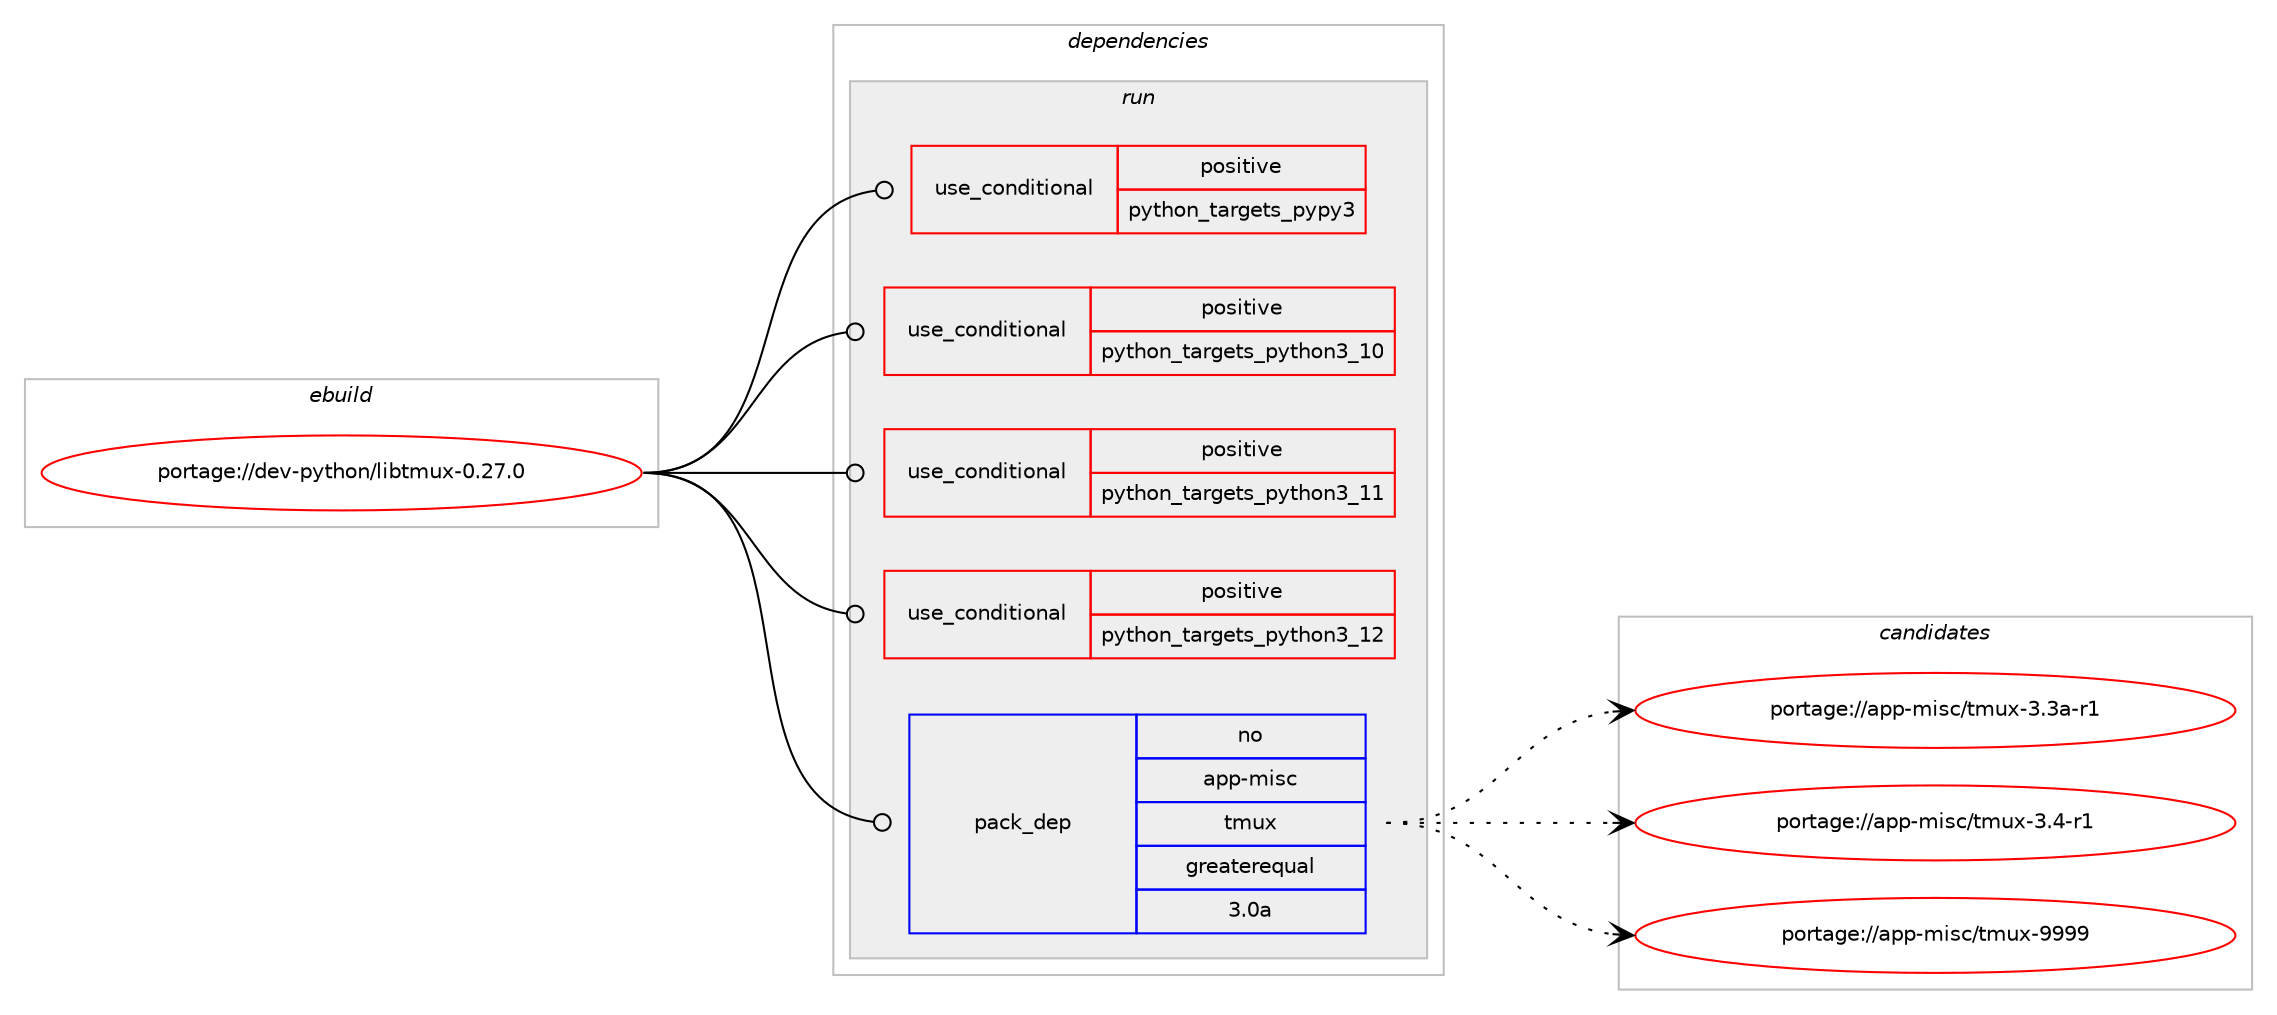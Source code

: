 digraph prolog {

# *************
# Graph options
# *************

newrank=true;
concentrate=true;
compound=true;
graph [rankdir=LR,fontname=Helvetica,fontsize=10,ranksep=1.5];#, ranksep=2.5, nodesep=0.2];
edge  [arrowhead=vee];
node  [fontname=Helvetica,fontsize=10];

# **********
# The ebuild
# **********

subgraph cluster_leftcol {
color=gray;
rank=same;
label=<<i>ebuild</i>>;
id [label="portage://dev-python/libtmux-0.27.0", color=red, width=4, href="../dev-python/libtmux-0.27.0.svg"];
}

# ****************
# The dependencies
# ****************

subgraph cluster_midcol {
color=gray;
label=<<i>dependencies</i>>;
subgraph cluster_compile {
fillcolor="#eeeeee";
style=filled;
label=<<i>compile</i>>;
}
subgraph cluster_compileandrun {
fillcolor="#eeeeee";
style=filled;
label=<<i>compile and run</i>>;
}
subgraph cluster_run {
fillcolor="#eeeeee";
style=filled;
label=<<i>run</i>>;
subgraph cond33373 {
dependency75387 [label=<<TABLE BORDER="0" CELLBORDER="1" CELLSPACING="0" CELLPADDING="4"><TR><TD ROWSPAN="3" CELLPADDING="10">use_conditional</TD></TR><TR><TD>positive</TD></TR><TR><TD>python_targets_pypy3</TD></TR></TABLE>>, shape=none, color=red];
# *** BEGIN UNKNOWN DEPENDENCY TYPE (TODO) ***
# dependency75387 -> package_dependency(portage://dev-python/libtmux-0.27.0,run,no,dev-python,pypy3,none,[,,],any_same_slot,[])
# *** END UNKNOWN DEPENDENCY TYPE (TODO) ***

}
id:e -> dependency75387:w [weight=20,style="solid",arrowhead="odot"];
subgraph cond33374 {
dependency75388 [label=<<TABLE BORDER="0" CELLBORDER="1" CELLSPACING="0" CELLPADDING="4"><TR><TD ROWSPAN="3" CELLPADDING="10">use_conditional</TD></TR><TR><TD>positive</TD></TR><TR><TD>python_targets_python3_10</TD></TR></TABLE>>, shape=none, color=red];
# *** BEGIN UNKNOWN DEPENDENCY TYPE (TODO) ***
# dependency75388 -> package_dependency(portage://dev-python/libtmux-0.27.0,run,no,dev-lang,python,none,[,,],[slot(3.10)],[])
# *** END UNKNOWN DEPENDENCY TYPE (TODO) ***

}
id:e -> dependency75388:w [weight=20,style="solid",arrowhead="odot"];
subgraph cond33375 {
dependency75389 [label=<<TABLE BORDER="0" CELLBORDER="1" CELLSPACING="0" CELLPADDING="4"><TR><TD ROWSPAN="3" CELLPADDING="10">use_conditional</TD></TR><TR><TD>positive</TD></TR><TR><TD>python_targets_python3_11</TD></TR></TABLE>>, shape=none, color=red];
# *** BEGIN UNKNOWN DEPENDENCY TYPE (TODO) ***
# dependency75389 -> package_dependency(portage://dev-python/libtmux-0.27.0,run,no,dev-lang,python,none,[,,],[slot(3.11)],[])
# *** END UNKNOWN DEPENDENCY TYPE (TODO) ***

}
id:e -> dependency75389:w [weight=20,style="solid",arrowhead="odot"];
subgraph cond33376 {
dependency75390 [label=<<TABLE BORDER="0" CELLBORDER="1" CELLSPACING="0" CELLPADDING="4"><TR><TD ROWSPAN="3" CELLPADDING="10">use_conditional</TD></TR><TR><TD>positive</TD></TR><TR><TD>python_targets_python3_12</TD></TR></TABLE>>, shape=none, color=red];
# *** BEGIN UNKNOWN DEPENDENCY TYPE (TODO) ***
# dependency75390 -> package_dependency(portage://dev-python/libtmux-0.27.0,run,no,dev-lang,python,none,[,,],[slot(3.12)],[])
# *** END UNKNOWN DEPENDENCY TYPE (TODO) ***

}
id:e -> dependency75390:w [weight=20,style="solid",arrowhead="odot"];
subgraph pack40799 {
dependency75391 [label=<<TABLE BORDER="0" CELLBORDER="1" CELLSPACING="0" CELLPADDING="4" WIDTH="220"><TR><TD ROWSPAN="6" CELLPADDING="30">pack_dep</TD></TR><TR><TD WIDTH="110">no</TD></TR><TR><TD>app-misc</TD></TR><TR><TD>tmux</TD></TR><TR><TD>greaterequal</TD></TR><TR><TD>3.0a</TD></TR></TABLE>>, shape=none, color=blue];
}
id:e -> dependency75391:w [weight=20,style="solid",arrowhead="odot"];
}
}

# **************
# The candidates
# **************

subgraph cluster_choices {
rank=same;
color=gray;
label=<<i>candidates</i>>;

subgraph choice40799 {
color=black;
nodesep=1;
choice9711211245109105115994711610911712045514651974511449 [label="portage://app-misc/tmux-3.3a-r1", color=red, width=4,href="../app-misc/tmux-3.3a-r1.svg"];
choice97112112451091051159947116109117120455146524511449 [label="portage://app-misc/tmux-3.4-r1", color=red, width=4,href="../app-misc/tmux-3.4-r1.svg"];
choice971121124510910511599471161091171204557575757 [label="portage://app-misc/tmux-9999", color=red, width=4,href="../app-misc/tmux-9999.svg"];
dependency75391:e -> choice9711211245109105115994711610911712045514651974511449:w [style=dotted,weight="100"];
dependency75391:e -> choice97112112451091051159947116109117120455146524511449:w [style=dotted,weight="100"];
dependency75391:e -> choice971121124510910511599471161091171204557575757:w [style=dotted,weight="100"];
}
}

}
